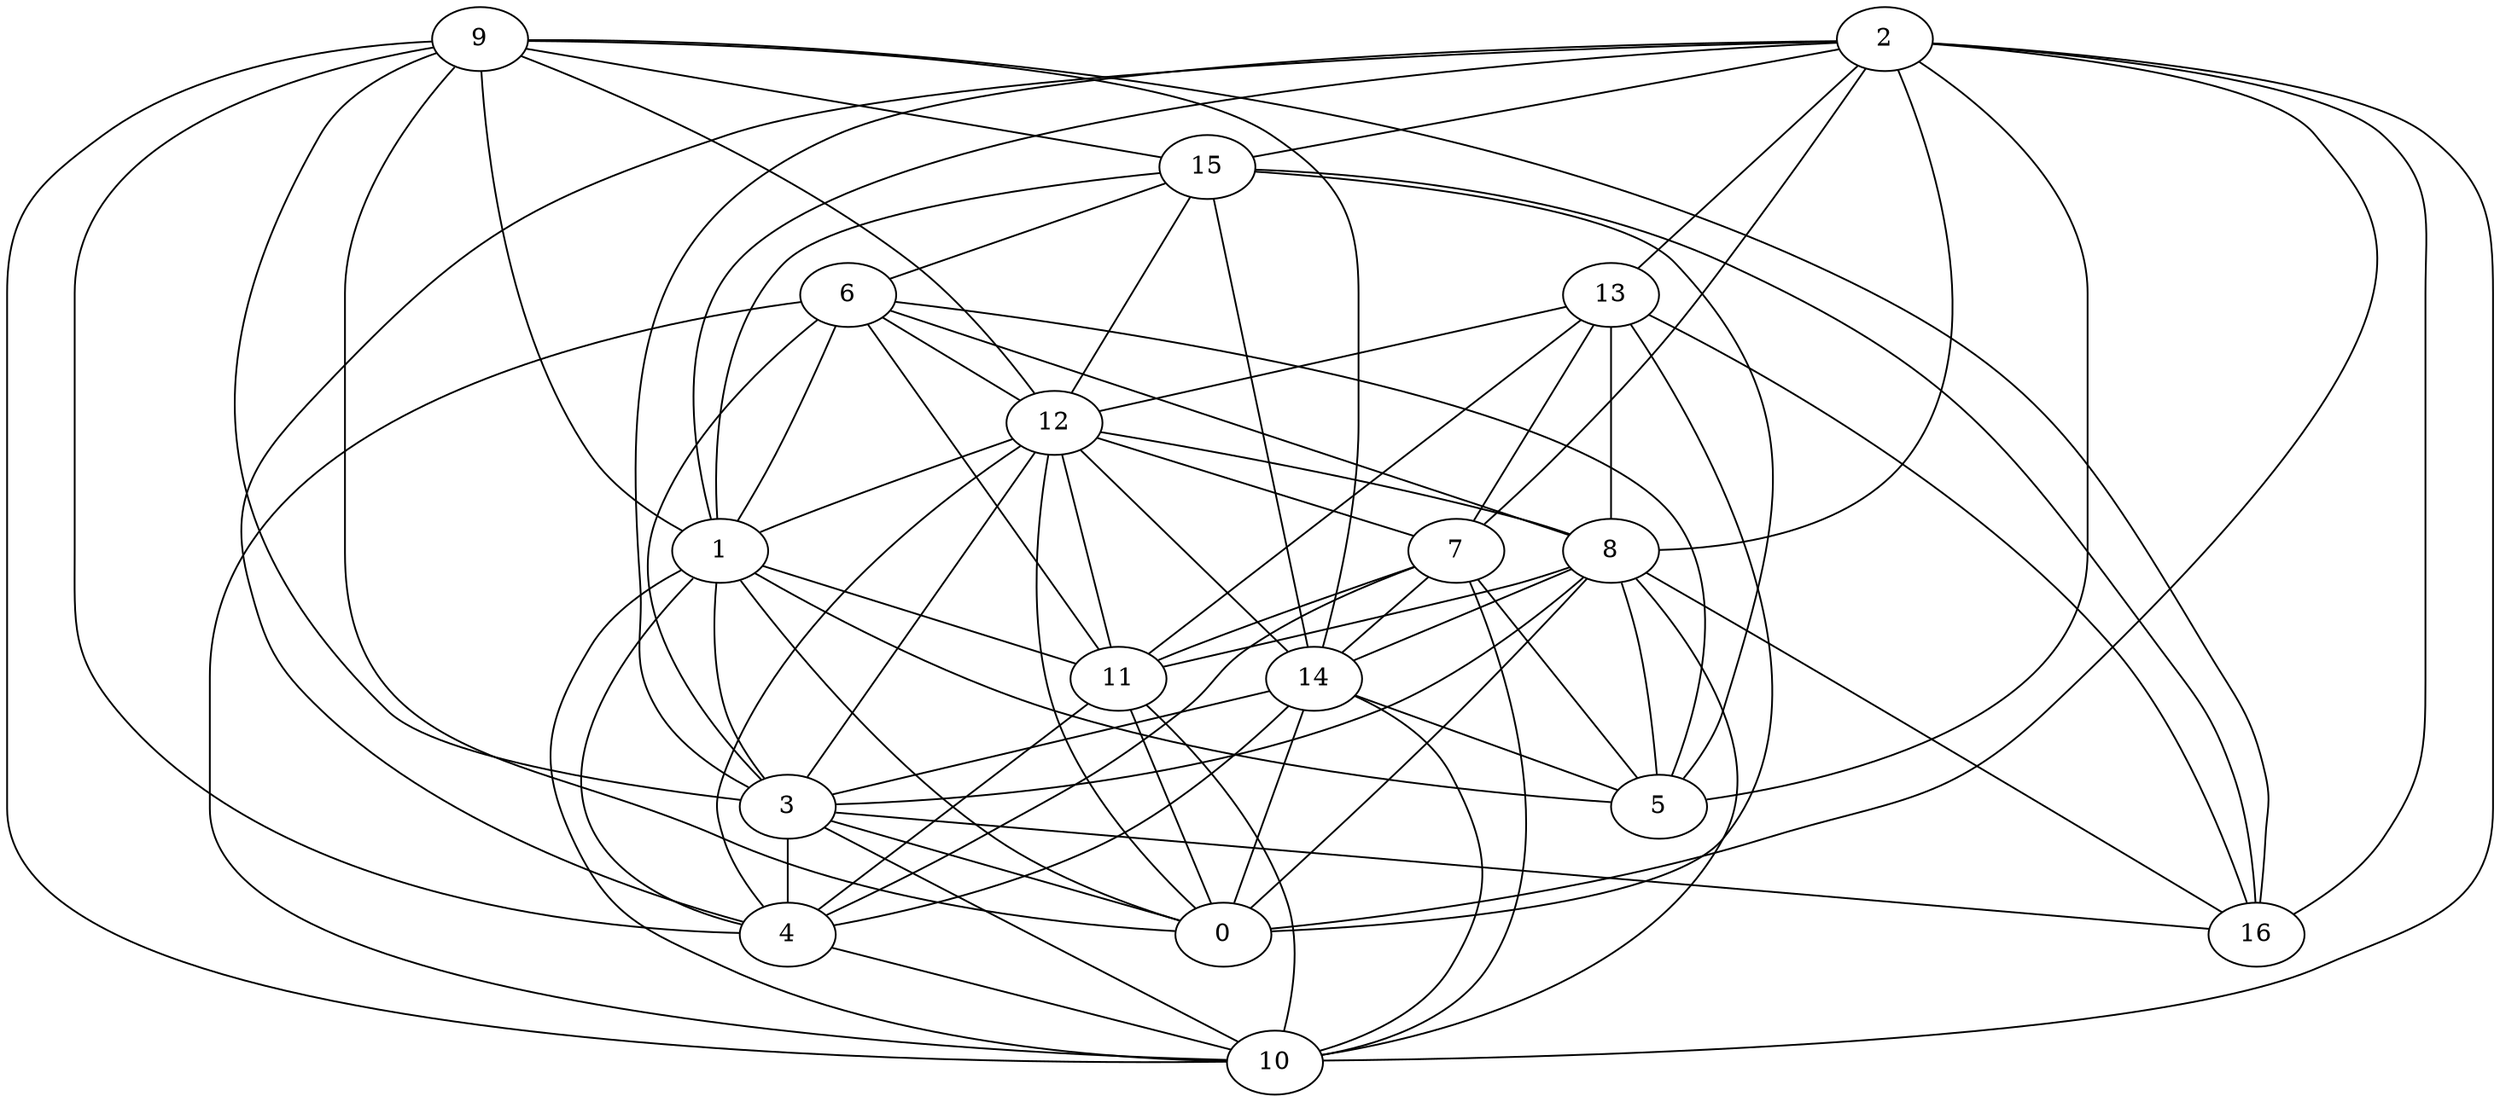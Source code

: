 strict graph  {
2;
13;
9;
15;
6;
12;
8;
1;
7;
14;
11;
5;
3;
4;
10;
0;
16;
2 -- 13;
2 -- 1;
2 -- 4;
2 -- 16;
2 -- 0;
2 -- 15;
2 -- 8;
2 -- 7;
2 -- 5;
2 -- 10;
2 -- 3;
13 -- 12;
13 -- 11;
13 -- 0;
13 -- 7;
13 -- 16;
13 -- 8;
9 -- 15;
9 -- 14;
9 -- 0;
9 -- 10;
9 -- 12;
9 -- 1;
9 -- 16;
9 -- 4;
9 -- 3;
15 -- 1;
15 -- 5;
15 -- 12;
15 -- 16;
15 -- 6;
15 -- 14;
6 -- 12;
6 -- 1;
6 -- 11;
6 -- 10;
6 -- 8;
6 -- 3;
6 -- 5;
12 -- 8;
12 -- 7;
12 -- 11;
12 -- 14;
12 -- 4;
12 -- 1;
12 -- 0;
12 -- 3;
8 -- 14;
8 -- 10;
8 -- 16;
8 -- 3;
8 -- 11;
8 -- 5;
8 -- 0;
1 -- 11;
1 -- 5;
1 -- 3;
1 -- 10;
1 -- 4;
1 -- 0;
7 -- 11;
7 -- 4;
7 -- 10;
7 -- 5;
7 -- 14;
14 -- 4;
14 -- 5;
14 -- 0;
14 -- 3;
14 -- 10;
11 -- 4;
11 -- 10;
11 -- 0;
3 -- 4;
3 -- 10;
3 -- 16;
3 -- 0;
4 -- 10;
}

